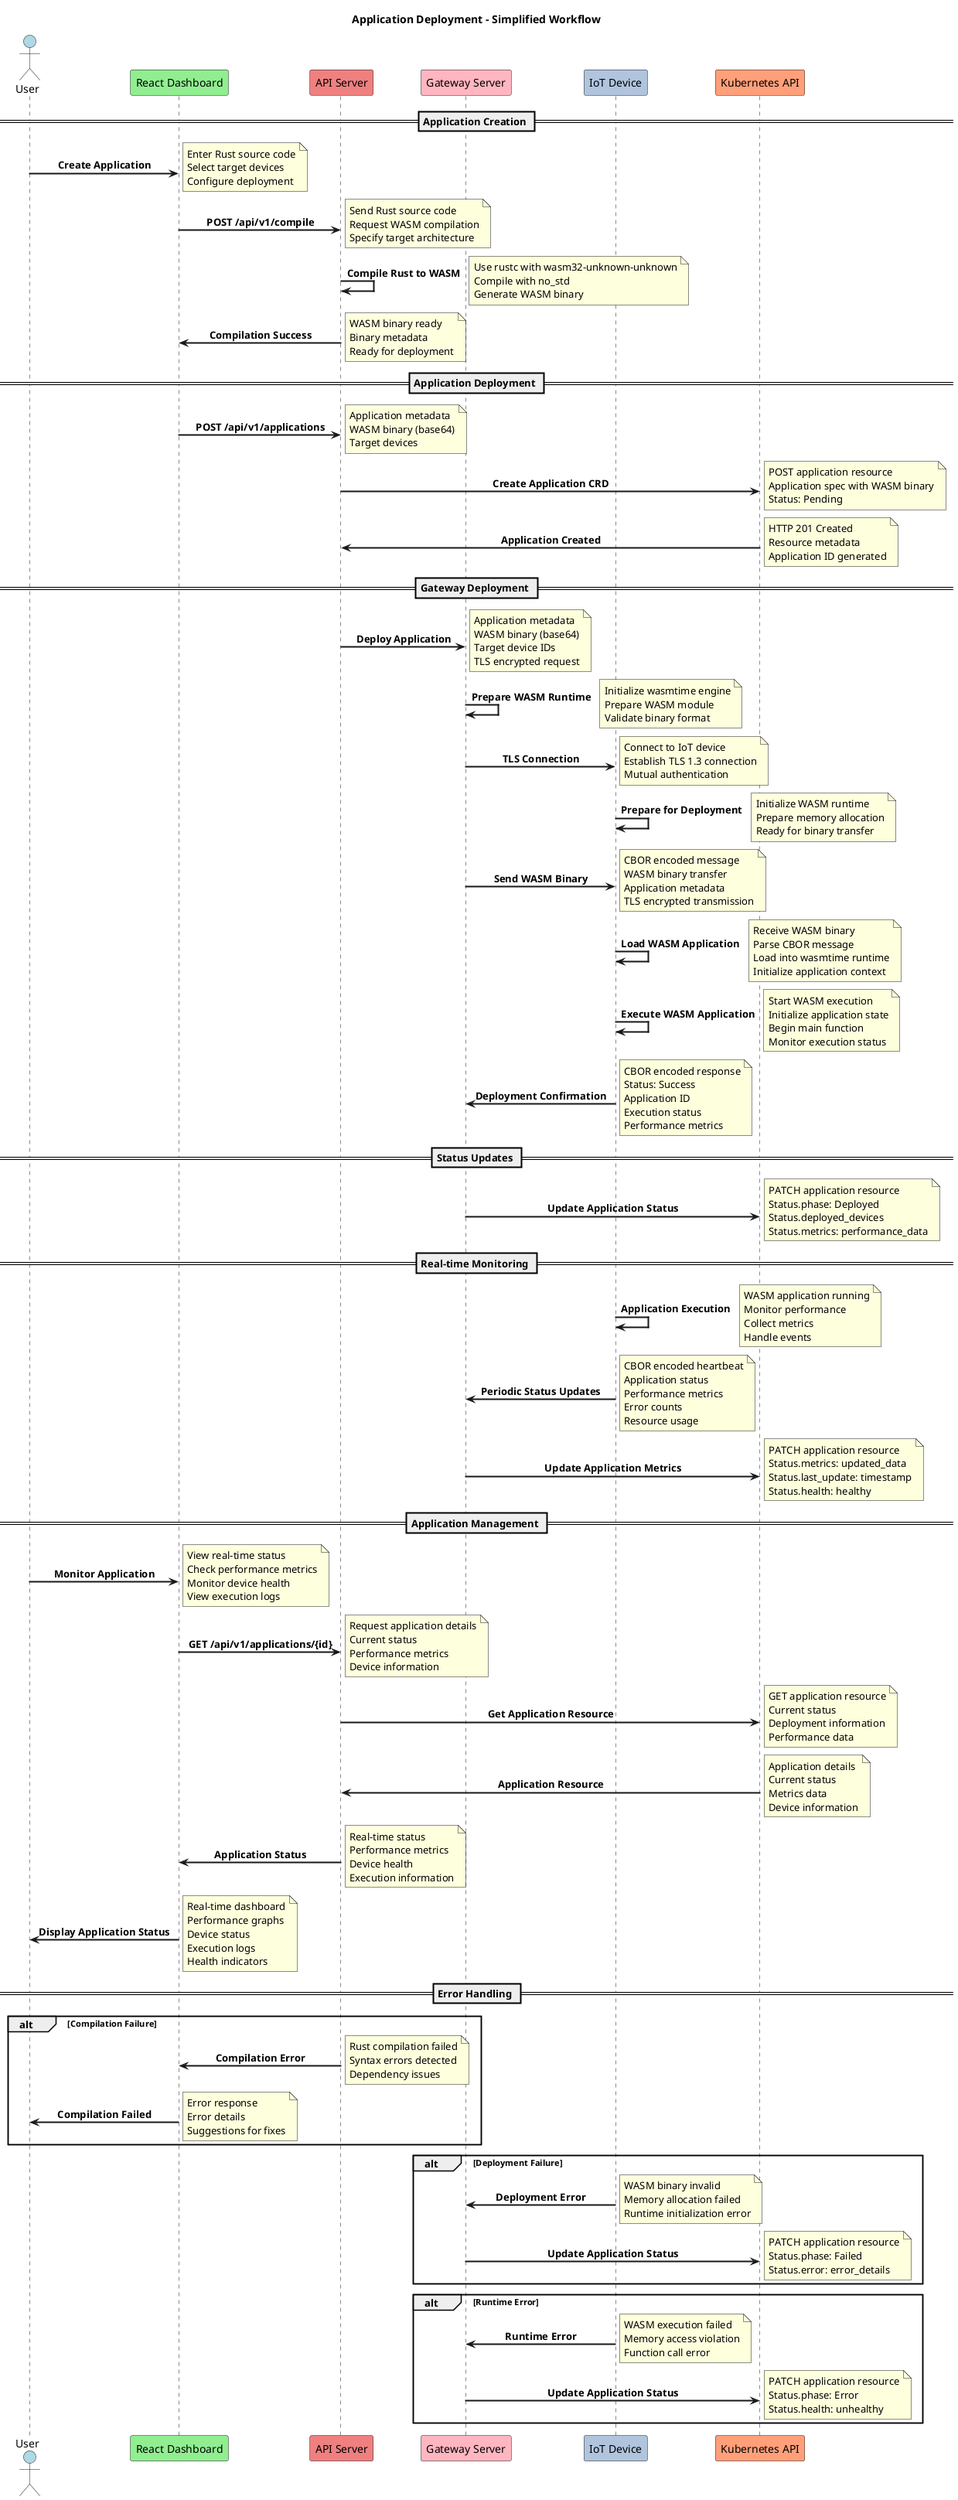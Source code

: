 ' SPDX-License-Identifier: CC-BY-4.0
' Copyright © 2025 Wasmbed contributors

@startuml
title Application Deployment - Simplified Workflow

skinparam wrapMessageWidth 200
skinparam sequenceMessageAlign center
skinparam sequenceArrowThickness 2
skinparam sequenceLifeLineBackgroundColor #E8F4FD
skinparam sequenceActorBackgroundColor #D4E6F1
skinparam sequenceParticipantBackgroundColor #F8F9FA
skinparam direction top to bottom

actor "User" as USER #LightBlue
participant "React Dashboard" as DASHBOARD #LightGreen
participant "API Server" as API_SERVER #LightCoral
participant "Gateway Server" as GATEWAY #LightPink
participant "IoT Device" as DEVICE #LightSteelBlue
participant "Kubernetes API" as K8S_API #LightSalmon

== Application Creation ==

USER -> DASHBOARD : **Create Application**
note right : Enter Rust source code\nSelect target devices\nConfigure deployment

DASHBOARD -> API_SERVER : **POST /api/v1/compile**
note right : Send Rust source code\nRequest WASM compilation\nSpecify target architecture

API_SERVER -> API_SERVER : **Compile Rust to WASM**
note right : Use rustc with wasm32-unknown-unknown\nCompile with no_std\nGenerate WASM binary

API_SERVER -> DASHBOARD : **Compilation Success**
note right : WASM binary ready\nBinary metadata\nReady for deployment

== Application Deployment ==

DASHBOARD -> API_SERVER : **POST /api/v1/applications**
note right : Application metadata\nWASM binary (base64)\nTarget devices

API_SERVER -> K8S_API : **Create Application CRD**
note right : POST application resource\nApplication spec with WASM binary\nStatus: Pending

K8S_API -> API_SERVER : **Application Created**
note right : HTTP 201 Created\nResource metadata\nApplication ID generated

== Gateway Deployment ==

API_SERVER -> GATEWAY : **Deploy Application**
note right : Application metadata\nWASM binary (base64)\nTarget device IDs\nTLS encrypted request

GATEWAY -> GATEWAY : **Prepare WASM Runtime**
note right : Initialize wasmtime engine\nPrepare WASM module\nValidate binary format

GATEWAY -> DEVICE : **TLS Connection**
note right : Connect to IoT device\nEstablish TLS 1.3 connection\nMutual authentication

DEVICE -> DEVICE : **Prepare for Deployment**
note right : Initialize WASM runtime\nPrepare memory allocation\nReady for binary transfer

GATEWAY -> DEVICE : **Send WASM Binary**
note right : CBOR encoded message\nWASM binary transfer\nApplication metadata\nTLS encrypted transmission

DEVICE -> DEVICE : **Load WASM Application**
note right : Receive WASM binary\nParse CBOR message\nLoad into wasmtime runtime\nInitialize application context

DEVICE -> DEVICE : **Execute WASM Application**
note right : Start WASM execution\nInitialize application state\nBegin main function\nMonitor execution status

DEVICE -> GATEWAY : **Deployment Confirmation**
note right : CBOR encoded response\nStatus: Success\nApplication ID\nExecution status\nPerformance metrics

== Status Updates ==

GATEWAY -> K8S_API : **Update Application Status**
note right : PATCH application resource\nStatus.phase: Deployed\nStatus.deployed_devices\nStatus.metrics: performance_data

== Real-time Monitoring ==

DEVICE -> DEVICE : **Application Execution**
note right : WASM application running\nMonitor performance\nCollect metrics\nHandle events

DEVICE -> GATEWAY : **Periodic Status Updates**
note right : CBOR encoded heartbeat\nApplication status\nPerformance metrics\nError counts\nResource usage

GATEWAY -> K8S_API : **Update Application Metrics**
note right : PATCH application resource\nStatus.metrics: updated_data\nStatus.last_update: timestamp\nStatus.health: healthy

== Application Management ==

USER -> DASHBOARD : **Monitor Application**
note right : View real-time status\nCheck performance metrics\nMonitor device health\nView execution logs

DASHBOARD -> API_SERVER : **GET /api/v1/applications/{id}**
note right : Request application details\nCurrent status\nPerformance metrics\nDevice information

API_SERVER -> K8S_API : **Get Application Resource**
note right : GET application resource\nCurrent status\nDeployment information\nPerformance data

K8S_API -> API_SERVER : **Application Resource**
note right : Application details\nCurrent status\nMetrics data\nDevice information

API_SERVER -> DASHBOARD : **Application Status**
note right : Real-time status\nPerformance metrics\nDevice health\nExecution information

DASHBOARD -> USER : **Display Application Status**
note right : Real-time dashboard\nPerformance graphs\nDevice status\nExecution logs\nHealth indicators

== Error Handling ==

alt **Compilation Failure**
    API_SERVER -> DASHBOARD : **Compilation Error**
    note right : Rust compilation failed\nSyntax errors detected\nDependency issues
    
    DASHBOARD -> USER : **Compilation Failed**
    note right : Error response\nError details\nSuggestions for fixes
end

alt **Deployment Failure**
    DEVICE -> GATEWAY : **Deployment Error**
    note right : WASM binary invalid\nMemory allocation failed\nRuntime initialization error
    
    GATEWAY -> K8S_API : **Update Application Status**
    note right : PATCH application resource\nStatus.phase: Failed\nStatus.error: error_details
end

alt **Runtime Error**
    DEVICE -> GATEWAY : **Runtime Error**
    note right : WASM execution failed\nMemory access violation\nFunction call error
    
    GATEWAY -> K8S_API : **Update Application Status**
    note right : PATCH application resource\nStatus.phase: Error\nStatus.health: unhealthy
end

@enduml
